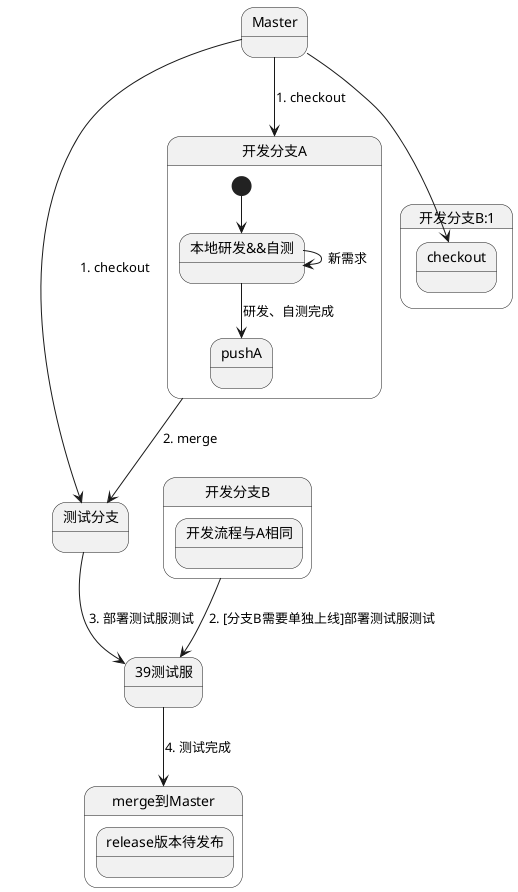 @startuml
'scale 600 width

'[*] -> State1
Master --> 测试分支:1. checkout
'State1 --> [*] : Aborted
Master --> 开发分支A:1. checkout
Master --> 开发分支B:1.checkout
'测试分支 --> [*] : Aborted
state 开发分支A {
  state "本地研发&&自测" as long1
  [*] --> long1
  long1 --> long1 : 新需求
  long1 --> pushA: 研发、自测完成
}
state 开发分支B {
  state "开发流程与A相同" as long2
}
开发分支A --> 测试分支 : 2. merge
开发分支B --> 39测试服 : 2. [分支B需要单独上线]部署测试服测试
测试分支 --> 39测试服 : 3. 部署测试服测试
39测试服 --> merge到Master : 4. 测试完成
state merge到Master {
  state "release版本待发布" as long3
}
@enduml